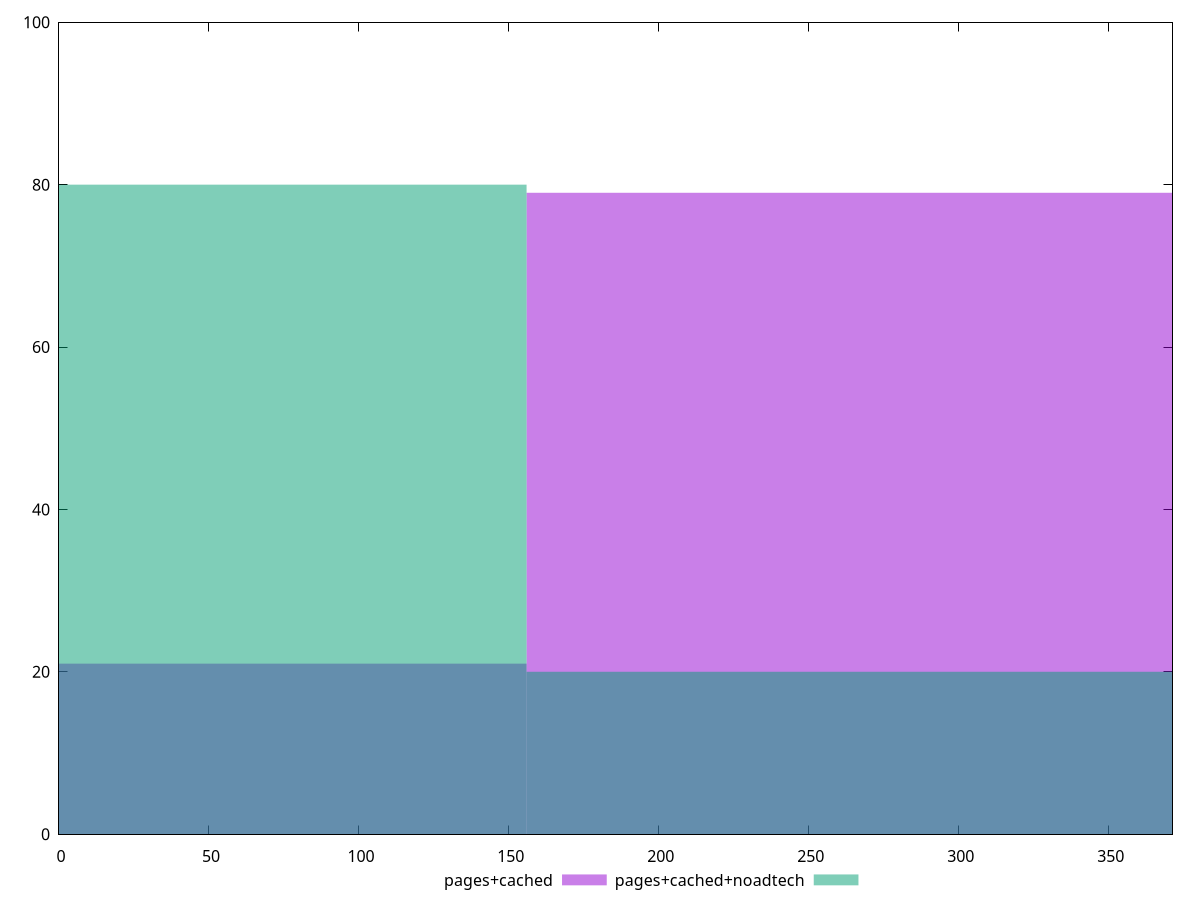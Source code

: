 reset

$pagesCached <<EOF
311.8273422878899 79
0 21
EOF

$pagesCachedNoadtech <<EOF
311.8273422878899 20
0 80
EOF

set key outside below
set boxwidth 311.8273422878899
set xrange [0:371.298]
set yrange [0:100]
set trange [0:100]
set style fill transparent solid 0.5 noborder
set terminal svg size 640, 500 enhanced background rgb 'white'
set output "report_00019_2021-02-10T18-14-37.922Z//uses-rel-preconnect/comparison/histogram/1_vs_2.svg"

plot $pagesCached title "pages+cached" with boxes, \
     $pagesCachedNoadtech title "pages+cached+noadtech" with boxes

reset
